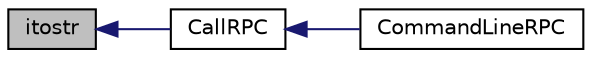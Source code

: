 digraph "itostr"
{
  edge [fontname="Helvetica",fontsize="10",labelfontname="Helvetica",labelfontsize="10"];
  node [fontname="Helvetica",fontsize="10",shape=record];
  rankdir="LR";
  Node196 [label="itostr",height=0.2,width=0.4,color="black", fillcolor="grey75", style="filled", fontcolor="black"];
  Node196 -> Node197 [dir="back",color="midnightblue",fontsize="10",style="solid",fontname="Helvetica"];
  Node197 [label="CallRPC",height=0.2,width=0.4,color="black", fillcolor="white", style="filled",URL="$divx-cli_8cpp.html#ae0b4394f271db49671cf894dbe94c484"];
  Node197 -> Node198 [dir="back",color="midnightblue",fontsize="10",style="solid",fontname="Helvetica"];
  Node198 [label="CommandLineRPC",height=0.2,width=0.4,color="black", fillcolor="white", style="filled",URL="$divx-cli_8cpp.html#a4ee23259648a971c9c05aeff8b545a6d"];
}
